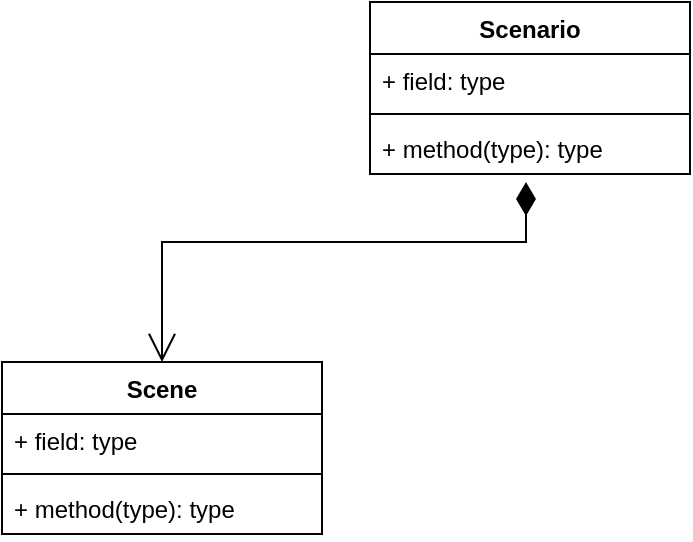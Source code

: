 <mxfile version="24.5.5" type="github">
  <diagram name="Page-1" id="bXyNp3NQp_zZCf59e-Wn">
    <mxGraphModel dx="941" dy="523" grid="1" gridSize="10" guides="1" tooltips="1" connect="1" arrows="1" fold="1" page="1" pageScale="1" pageWidth="827" pageHeight="1169" math="0" shadow="0">
      <root>
        <mxCell id="0" />
        <mxCell id="1" parent="0" />
        <mxCell id="nWk_kVHbRM048e8jRxz9-1" value="Scenario" style="swimlane;fontStyle=1;align=center;verticalAlign=top;childLayout=stackLayout;horizontal=1;startSize=26;horizontalStack=0;resizeParent=1;resizeParentMax=0;resizeLast=0;collapsible=1;marginBottom=0;whiteSpace=wrap;html=1;" vertex="1" parent="1">
          <mxGeometry x="334" y="20" width="160" height="86" as="geometry" />
        </mxCell>
        <mxCell id="nWk_kVHbRM048e8jRxz9-2" value="+ field: type" style="text;strokeColor=none;fillColor=none;align=left;verticalAlign=top;spacingLeft=4;spacingRight=4;overflow=hidden;rotatable=0;points=[[0,0.5],[1,0.5]];portConstraint=eastwest;whiteSpace=wrap;html=1;" vertex="1" parent="nWk_kVHbRM048e8jRxz9-1">
          <mxGeometry y="26" width="160" height="26" as="geometry" />
        </mxCell>
        <mxCell id="nWk_kVHbRM048e8jRxz9-3" value="" style="line;strokeWidth=1;fillColor=none;align=left;verticalAlign=middle;spacingTop=-1;spacingLeft=3;spacingRight=3;rotatable=0;labelPosition=right;points=[];portConstraint=eastwest;strokeColor=inherit;" vertex="1" parent="nWk_kVHbRM048e8jRxz9-1">
          <mxGeometry y="52" width="160" height="8" as="geometry" />
        </mxCell>
        <mxCell id="nWk_kVHbRM048e8jRxz9-4" value="+ method(type): type" style="text;strokeColor=none;fillColor=none;align=left;verticalAlign=top;spacingLeft=4;spacingRight=4;overflow=hidden;rotatable=0;points=[[0,0.5],[1,0.5]];portConstraint=eastwest;whiteSpace=wrap;html=1;" vertex="1" parent="nWk_kVHbRM048e8jRxz9-1">
          <mxGeometry y="60" width="160" height="26" as="geometry" />
        </mxCell>
        <mxCell id="nWk_kVHbRM048e8jRxz9-5" value="Scene" style="swimlane;fontStyle=1;align=center;verticalAlign=top;childLayout=stackLayout;horizontal=1;startSize=26;horizontalStack=0;resizeParent=1;resizeParentMax=0;resizeLast=0;collapsible=1;marginBottom=0;whiteSpace=wrap;html=1;" vertex="1" parent="1">
          <mxGeometry x="150" y="200" width="160" height="86" as="geometry" />
        </mxCell>
        <mxCell id="nWk_kVHbRM048e8jRxz9-6" value="+ field: type" style="text;strokeColor=none;fillColor=none;align=left;verticalAlign=top;spacingLeft=4;spacingRight=4;overflow=hidden;rotatable=0;points=[[0,0.5],[1,0.5]];portConstraint=eastwest;whiteSpace=wrap;html=1;" vertex="1" parent="nWk_kVHbRM048e8jRxz9-5">
          <mxGeometry y="26" width="160" height="26" as="geometry" />
        </mxCell>
        <mxCell id="nWk_kVHbRM048e8jRxz9-7" value="" style="line;strokeWidth=1;fillColor=none;align=left;verticalAlign=middle;spacingTop=-1;spacingLeft=3;spacingRight=3;rotatable=0;labelPosition=right;points=[];portConstraint=eastwest;strokeColor=inherit;" vertex="1" parent="nWk_kVHbRM048e8jRxz9-5">
          <mxGeometry y="52" width="160" height="8" as="geometry" />
        </mxCell>
        <mxCell id="nWk_kVHbRM048e8jRxz9-8" value="+ method(type): type" style="text;strokeColor=none;fillColor=none;align=left;verticalAlign=top;spacingLeft=4;spacingRight=4;overflow=hidden;rotatable=0;points=[[0,0.5],[1,0.5]];portConstraint=eastwest;whiteSpace=wrap;html=1;" vertex="1" parent="nWk_kVHbRM048e8jRxz9-5">
          <mxGeometry y="60" width="160" height="26" as="geometry" />
        </mxCell>
        <mxCell id="nWk_kVHbRM048e8jRxz9-10" value="" style="endArrow=open;html=1;endSize=12;startArrow=diamondThin;startSize=14;startFill=1;edgeStyle=orthogonalEdgeStyle;align=left;verticalAlign=bottom;rounded=0;entryX=0.5;entryY=0;entryDx=0;entryDy=0;" edge="1" parent="1" target="nWk_kVHbRM048e8jRxz9-5">
          <mxGeometry x="-1" y="3" relative="1" as="geometry">
            <mxPoint x="412" y="110" as="sourcePoint" />
            <mxPoint x="490" y="390" as="targetPoint" />
            <Array as="points">
              <mxPoint x="412" y="140" />
              <mxPoint x="230" y="140" />
            </Array>
          </mxGeometry>
        </mxCell>
      </root>
    </mxGraphModel>
  </diagram>
</mxfile>
